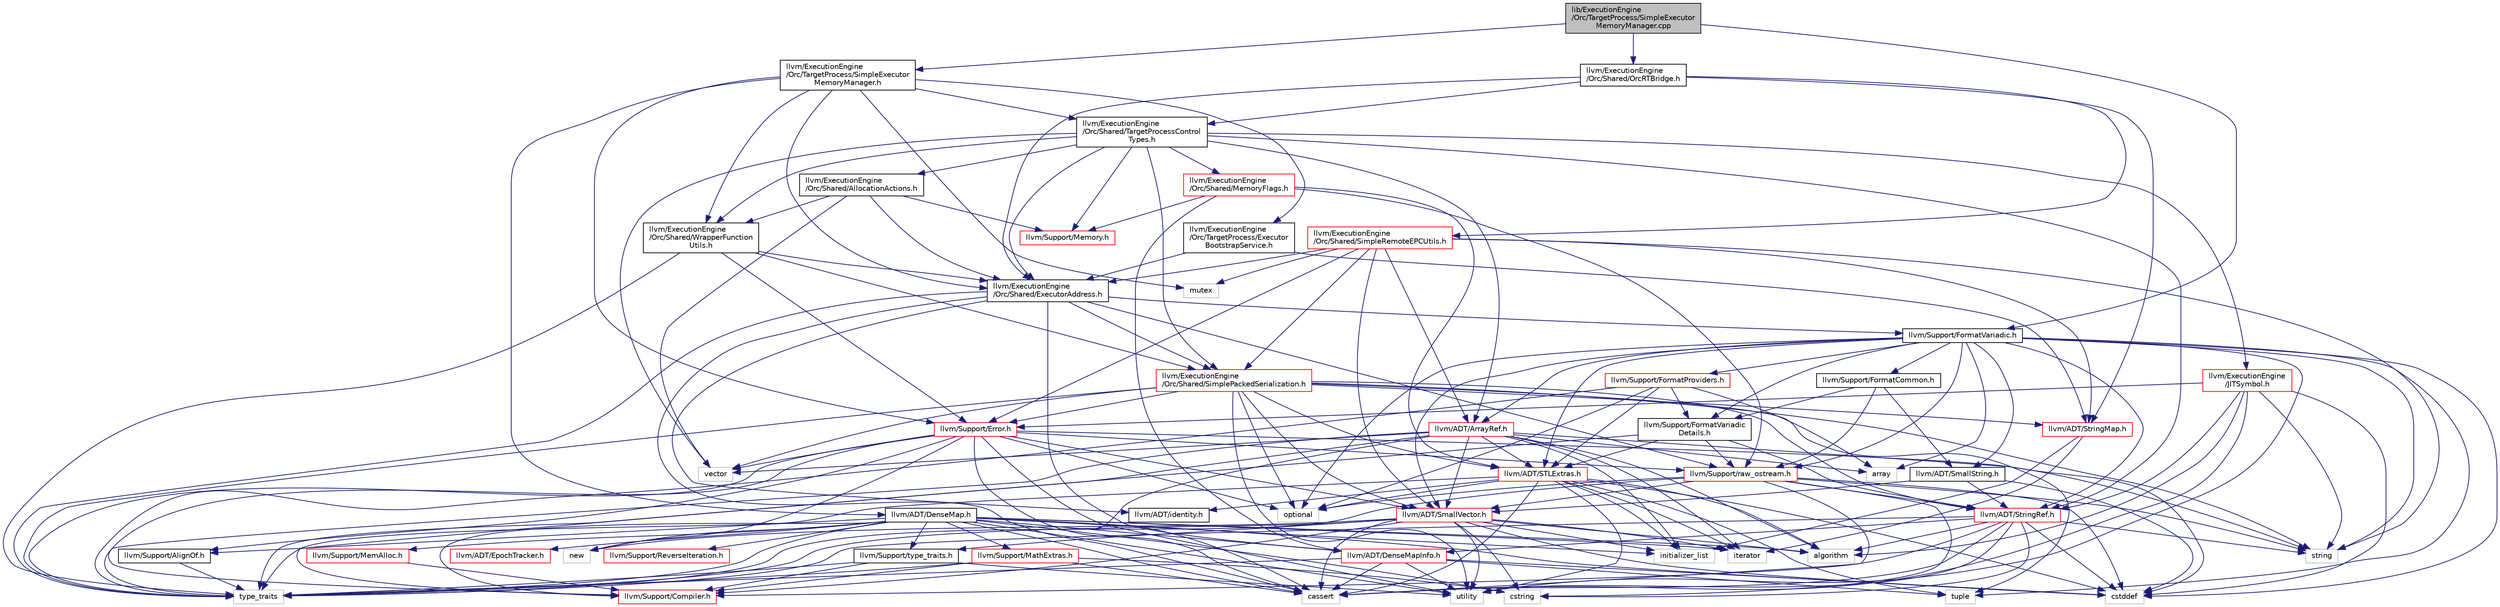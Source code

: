 digraph "lib/ExecutionEngine/Orc/TargetProcess/SimpleExecutorMemoryManager.cpp"
{
 // LATEX_PDF_SIZE
  bgcolor="transparent";
  edge [fontname="Helvetica",fontsize="10",labelfontname="Helvetica",labelfontsize="10"];
  node [fontname="Helvetica",fontsize="10",shape=record];
  Node1 [label="lib/ExecutionEngine\l/Orc/TargetProcess/SimpleExecutor\lMemoryManager.cpp",height=0.2,width=0.4,color="black", fillcolor="grey75", style="filled", fontcolor="black",tooltip=" "];
  Node1 -> Node2 [color="midnightblue",fontsize="10",style="solid",fontname="Helvetica"];
  Node2 [label="llvm/ExecutionEngine\l/Orc/TargetProcess/SimpleExecutor\lMemoryManager.h",height=0.2,width=0.4,color="black",URL="$SimpleExecutorMemoryManager_8h.html",tooltip=" "];
  Node2 -> Node3 [color="midnightblue",fontsize="10",style="solid",fontname="Helvetica"];
  Node3 [label="llvm/ADT/DenseMap.h",height=0.2,width=0.4,color="black",URL="$DenseMap_8h.html",tooltip=" "];
  Node3 -> Node4 [color="midnightblue",fontsize="10",style="solid",fontname="Helvetica"];
  Node4 [label="llvm/ADT/DenseMapInfo.h",height=0.2,width=0.4,color="red",URL="$DenseMapInfo_8h.html",tooltip=" "];
  Node4 -> Node5 [color="midnightblue",fontsize="10",style="solid",fontname="Helvetica"];
  Node5 [label="cassert",height=0.2,width=0.4,color="grey75",tooltip=" "];
  Node4 -> Node6 [color="midnightblue",fontsize="10",style="solid",fontname="Helvetica"];
  Node6 [label="cstddef",height=0.2,width=0.4,color="grey75",tooltip=" "];
  Node4 -> Node8 [color="midnightblue",fontsize="10",style="solid",fontname="Helvetica"];
  Node8 [label="tuple",height=0.2,width=0.4,color="grey75",tooltip=" "];
  Node4 -> Node9 [color="midnightblue",fontsize="10",style="solid",fontname="Helvetica"];
  Node9 [label="type_traits",height=0.2,width=0.4,color="grey75",tooltip=" "];
  Node4 -> Node10 [color="midnightblue",fontsize="10",style="solid",fontname="Helvetica"];
  Node10 [label="utility",height=0.2,width=0.4,color="grey75",tooltip=" "];
  Node3 -> Node12 [color="midnightblue",fontsize="10",style="solid",fontname="Helvetica"];
  Node12 [label="llvm/ADT/EpochTracker.h",height=0.2,width=0.4,color="red",URL="$EpochTracker_8h.html",tooltip=" "];
  Node3 -> Node14 [color="midnightblue",fontsize="10",style="solid",fontname="Helvetica"];
  Node14 [label="llvm/Support/AlignOf.h",height=0.2,width=0.4,color="black",URL="$AlignOf_8h.html",tooltip=" "];
  Node14 -> Node9 [color="midnightblue",fontsize="10",style="solid",fontname="Helvetica"];
  Node3 -> Node15 [color="midnightblue",fontsize="10",style="solid",fontname="Helvetica"];
  Node15 [label="llvm/Support/Compiler.h",height=0.2,width=0.4,color="red",URL="$Compiler_8h.html",tooltip=" "];
  Node3 -> Node18 [color="midnightblue",fontsize="10",style="solid",fontname="Helvetica"];
  Node18 [label="llvm/Support/MathExtras.h",height=0.2,width=0.4,color="red",URL="$MathExtras_8h.html",tooltip=" "];
  Node18 -> Node15 [color="midnightblue",fontsize="10",style="solid",fontname="Helvetica"];
  Node18 -> Node5 [color="midnightblue",fontsize="10",style="solid",fontname="Helvetica"];
  Node18 -> Node21 [color="midnightblue",fontsize="10",style="solid",fontname="Helvetica"];
  Node21 [label="cstring",height=0.2,width=0.4,color="grey75",tooltip=" "];
  Node18 -> Node9 [color="midnightblue",fontsize="10",style="solid",fontname="Helvetica"];
  Node3 -> Node23 [color="midnightblue",fontsize="10",style="solid",fontname="Helvetica"];
  Node23 [label="llvm/Support/MemAlloc.h",height=0.2,width=0.4,color="red",URL="$MemAlloc_8h.html",tooltip=" "];
  Node23 -> Node15 [color="midnightblue",fontsize="10",style="solid",fontname="Helvetica"];
  Node3 -> Node26 [color="midnightblue",fontsize="10",style="solid",fontname="Helvetica"];
  Node26 [label="llvm/Support/ReverseIteration.h",height=0.2,width=0.4,color="red",URL="$ReverseIteration_8h.html",tooltip=" "];
  Node3 -> Node33 [color="midnightblue",fontsize="10",style="solid",fontname="Helvetica"];
  Node33 [label="llvm/Support/type_traits.h",height=0.2,width=0.4,color="black",URL="$type__traits_8h.html",tooltip=" "];
  Node33 -> Node15 [color="midnightblue",fontsize="10",style="solid",fontname="Helvetica"];
  Node33 -> Node9 [color="midnightblue",fontsize="10",style="solid",fontname="Helvetica"];
  Node33 -> Node10 [color="midnightblue",fontsize="10",style="solid",fontname="Helvetica"];
  Node3 -> Node34 [color="midnightblue",fontsize="10",style="solid",fontname="Helvetica"];
  Node34 [label="algorithm",height=0.2,width=0.4,color="grey75",tooltip=" "];
  Node3 -> Node5 [color="midnightblue",fontsize="10",style="solid",fontname="Helvetica"];
  Node3 -> Node6 [color="midnightblue",fontsize="10",style="solid",fontname="Helvetica"];
  Node3 -> Node21 [color="midnightblue",fontsize="10",style="solid",fontname="Helvetica"];
  Node3 -> Node35 [color="midnightblue",fontsize="10",style="solid",fontname="Helvetica"];
  Node35 [label="initializer_list",height=0.2,width=0.4,color="grey75",tooltip=" "];
  Node3 -> Node36 [color="midnightblue",fontsize="10",style="solid",fontname="Helvetica"];
  Node36 [label="iterator",height=0.2,width=0.4,color="grey75",tooltip=" "];
  Node3 -> Node37 [color="midnightblue",fontsize="10",style="solid",fontname="Helvetica"];
  Node37 [label="new",height=0.2,width=0.4,color="grey75",tooltip=" "];
  Node3 -> Node9 [color="midnightblue",fontsize="10",style="solid",fontname="Helvetica"];
  Node3 -> Node10 [color="midnightblue",fontsize="10",style="solid",fontname="Helvetica"];
  Node2 -> Node38 [color="midnightblue",fontsize="10",style="solid",fontname="Helvetica"];
  Node38 [label="llvm/ExecutionEngine\l/Orc/Shared/ExecutorAddress.h",height=0.2,width=0.4,color="black",URL="$ExecutorAddress_8h.html",tooltip=" "];
  Node38 -> Node4 [color="midnightblue",fontsize="10",style="solid",fontname="Helvetica"];
  Node38 -> Node39 [color="midnightblue",fontsize="10",style="solid",fontname="Helvetica"];
  Node39 [label="llvm/ADT/identity.h",height=0.2,width=0.4,color="black",URL="$identity_8h.html",tooltip=" "];
  Node38 -> Node40 [color="midnightblue",fontsize="10",style="solid",fontname="Helvetica"];
  Node40 [label="llvm/ExecutionEngine\l/Orc/Shared/SimplePackedSerialization.h",height=0.2,width=0.4,color="red",URL="$SimplePackedSerialization_8h.html",tooltip=" "];
  Node40 -> Node41 [color="midnightblue",fontsize="10",style="solid",fontname="Helvetica"];
  Node41 [label="llvm/ADT/STLExtras.h",height=0.2,width=0.4,color="red",URL="$STLExtras_8h.html",tooltip=" "];
  Node41 -> Node39 [color="midnightblue",fontsize="10",style="solid",fontname="Helvetica"];
  Node41 -> Node34 [color="midnightblue",fontsize="10",style="solid",fontname="Helvetica"];
  Node41 -> Node5 [color="midnightblue",fontsize="10",style="solid",fontname="Helvetica"];
  Node41 -> Node6 [color="midnightblue",fontsize="10",style="solid",fontname="Helvetica"];
  Node41 -> Node35 [color="midnightblue",fontsize="10",style="solid",fontname="Helvetica"];
  Node41 -> Node36 [color="midnightblue",fontsize="10",style="solid",fontname="Helvetica"];
  Node41 -> Node45 [color="midnightblue",fontsize="10",style="solid",fontname="Helvetica"];
  Node45 [label="optional",height=0.2,width=0.4,color="grey75",tooltip=" "];
  Node41 -> Node8 [color="midnightblue",fontsize="10",style="solid",fontname="Helvetica"];
  Node41 -> Node9 [color="midnightblue",fontsize="10",style="solid",fontname="Helvetica"];
  Node41 -> Node10 [color="midnightblue",fontsize="10",style="solid",fontname="Helvetica"];
  Node40 -> Node53 [color="midnightblue",fontsize="10",style="solid",fontname="Helvetica"];
  Node53 [label="llvm/ADT/SmallVector.h",height=0.2,width=0.4,color="red",URL="$SmallVector_8h.html",tooltip=" "];
  Node53 -> Node15 [color="midnightblue",fontsize="10",style="solid",fontname="Helvetica"];
  Node53 -> Node33 [color="midnightblue",fontsize="10",style="solid",fontname="Helvetica"];
  Node53 -> Node34 [color="midnightblue",fontsize="10",style="solid",fontname="Helvetica"];
  Node53 -> Node5 [color="midnightblue",fontsize="10",style="solid",fontname="Helvetica"];
  Node53 -> Node6 [color="midnightblue",fontsize="10",style="solid",fontname="Helvetica"];
  Node53 -> Node21 [color="midnightblue",fontsize="10",style="solid",fontname="Helvetica"];
  Node53 -> Node35 [color="midnightblue",fontsize="10",style="solid",fontname="Helvetica"];
  Node53 -> Node36 [color="midnightblue",fontsize="10",style="solid",fontname="Helvetica"];
  Node53 -> Node37 [color="midnightblue",fontsize="10",style="solid",fontname="Helvetica"];
  Node53 -> Node9 [color="midnightblue",fontsize="10",style="solid",fontname="Helvetica"];
  Node53 -> Node10 [color="midnightblue",fontsize="10",style="solid",fontname="Helvetica"];
  Node40 -> Node54 [color="midnightblue",fontsize="10",style="solid",fontname="Helvetica"];
  Node54 [label="llvm/ADT/StringMap.h",height=0.2,width=0.4,color="red",URL="$ADT_2StringMap_8h.html",tooltip=" "];
  Node54 -> Node35 [color="midnightblue",fontsize="10",style="solid",fontname="Helvetica"];
  Node54 -> Node36 [color="midnightblue",fontsize="10",style="solid",fontname="Helvetica"];
  Node40 -> Node56 [color="midnightblue",fontsize="10",style="solid",fontname="Helvetica"];
  Node56 [label="llvm/ADT/StringRef.h",height=0.2,width=0.4,color="red",URL="$StringRef_8h.html",tooltip=" "];
  Node56 -> Node4 [color="midnightblue",fontsize="10",style="solid",fontname="Helvetica"];
  Node56 -> Node15 [color="midnightblue",fontsize="10",style="solid",fontname="Helvetica"];
  Node56 -> Node34 [color="midnightblue",fontsize="10",style="solid",fontname="Helvetica"];
  Node56 -> Node5 [color="midnightblue",fontsize="10",style="solid",fontname="Helvetica"];
  Node56 -> Node6 [color="midnightblue",fontsize="10",style="solid",fontname="Helvetica"];
  Node56 -> Node21 [color="midnightblue",fontsize="10",style="solid",fontname="Helvetica"];
  Node56 -> Node46 [color="midnightblue",fontsize="10",style="solid",fontname="Helvetica"];
  Node46 [label="string",height=0.2,width=0.4,color="grey75",tooltip=" "];
  Node56 -> Node9 [color="midnightblue",fontsize="10",style="solid",fontname="Helvetica"];
  Node56 -> Node10 [color="midnightblue",fontsize="10",style="solid",fontname="Helvetica"];
  Node40 -> Node59 [color="midnightblue",fontsize="10",style="solid",fontname="Helvetica"];
  Node59 [label="llvm/Support/Error.h",height=0.2,width=0.4,color="red",URL="$Support_2Error_8h.html",tooltip=" "];
  Node59 -> Node53 [color="midnightblue",fontsize="10",style="solid",fontname="Helvetica"];
  Node59 -> Node14 [color="midnightblue",fontsize="10",style="solid",fontname="Helvetica"];
  Node59 -> Node15 [color="midnightblue",fontsize="10",style="solid",fontname="Helvetica"];
  Node59 -> Node75 [color="midnightblue",fontsize="10",style="solid",fontname="Helvetica"];
  Node75 [label="llvm/Support/raw_ostream.h",height=0.2,width=0.4,color="red",URL="$raw__ostream_8h.html",tooltip=" "];
  Node75 -> Node53 [color="midnightblue",fontsize="10",style="solid",fontname="Helvetica"];
  Node75 -> Node56 [color="midnightblue",fontsize="10",style="solid",fontname="Helvetica"];
  Node75 -> Node5 [color="midnightblue",fontsize="10",style="solid",fontname="Helvetica"];
  Node75 -> Node6 [color="midnightblue",fontsize="10",style="solid",fontname="Helvetica"];
  Node75 -> Node21 [color="midnightblue",fontsize="10",style="solid",fontname="Helvetica"];
  Node75 -> Node45 [color="midnightblue",fontsize="10",style="solid",fontname="Helvetica"];
  Node75 -> Node46 [color="midnightblue",fontsize="10",style="solid",fontname="Helvetica"];
  Node75 -> Node9 [color="midnightblue",fontsize="10",style="solid",fontname="Helvetica"];
  Node59 -> Node5 [color="midnightblue",fontsize="10",style="solid",fontname="Helvetica"];
  Node59 -> Node37 [color="midnightblue",fontsize="10",style="solid",fontname="Helvetica"];
  Node59 -> Node45 [color="midnightblue",fontsize="10",style="solid",fontname="Helvetica"];
  Node59 -> Node46 [color="midnightblue",fontsize="10",style="solid",fontname="Helvetica"];
  Node59 -> Node9 [color="midnightblue",fontsize="10",style="solid",fontname="Helvetica"];
  Node59 -> Node10 [color="midnightblue",fontsize="10",style="solid",fontname="Helvetica"];
  Node59 -> Node67 [color="midnightblue",fontsize="10",style="solid",fontname="Helvetica"];
  Node67 [label="vector",height=0.2,width=0.4,color="grey75",tooltip=" "];
  Node40 -> Node45 [color="midnightblue",fontsize="10",style="solid",fontname="Helvetica"];
  Node40 -> Node46 [color="midnightblue",fontsize="10",style="solid",fontname="Helvetica"];
  Node40 -> Node8 [color="midnightblue",fontsize="10",style="solid",fontname="Helvetica"];
  Node40 -> Node9 [color="midnightblue",fontsize="10",style="solid",fontname="Helvetica"];
  Node40 -> Node10 [color="midnightblue",fontsize="10",style="solid",fontname="Helvetica"];
  Node40 -> Node67 [color="midnightblue",fontsize="10",style="solid",fontname="Helvetica"];
  Node38 -> Node76 [color="midnightblue",fontsize="10",style="solid",fontname="Helvetica"];
  Node76 [label="llvm/Support/FormatVariadic.h",height=0.2,width=0.4,color="black",URL="$FormatVariadic_8h.html",tooltip=" "];
  Node76 -> Node65 [color="midnightblue",fontsize="10",style="solid",fontname="Helvetica"];
  Node65 [label="llvm/ADT/ArrayRef.h",height=0.2,width=0.4,color="red",URL="$ArrayRef_8h.html",tooltip=" "];
  Node65 -> Node53 [color="midnightblue",fontsize="10",style="solid",fontname="Helvetica"];
  Node65 -> Node41 [color="midnightblue",fontsize="10",style="solid",fontname="Helvetica"];
  Node65 -> Node15 [color="midnightblue",fontsize="10",style="solid",fontname="Helvetica"];
  Node65 -> Node34 [color="midnightblue",fontsize="10",style="solid",fontname="Helvetica"];
  Node65 -> Node66 [color="midnightblue",fontsize="10",style="solid",fontname="Helvetica"];
  Node66 [label="array",height=0.2,width=0.4,color="grey75",tooltip=" "];
  Node65 -> Node5 [color="midnightblue",fontsize="10",style="solid",fontname="Helvetica"];
  Node65 -> Node6 [color="midnightblue",fontsize="10",style="solid",fontname="Helvetica"];
  Node65 -> Node35 [color="midnightblue",fontsize="10",style="solid",fontname="Helvetica"];
  Node65 -> Node36 [color="midnightblue",fontsize="10",style="solid",fontname="Helvetica"];
  Node65 -> Node9 [color="midnightblue",fontsize="10",style="solid",fontname="Helvetica"];
  Node65 -> Node67 [color="midnightblue",fontsize="10",style="solid",fontname="Helvetica"];
  Node76 -> Node41 [color="midnightblue",fontsize="10",style="solid",fontname="Helvetica"];
  Node76 -> Node68 [color="midnightblue",fontsize="10",style="solid",fontname="Helvetica"];
  Node68 [label="llvm/ADT/SmallString.h",height=0.2,width=0.4,color="black",URL="$SmallString_8h.html",tooltip=" "];
  Node68 -> Node53 [color="midnightblue",fontsize="10",style="solid",fontname="Helvetica"];
  Node68 -> Node56 [color="midnightblue",fontsize="10",style="solid",fontname="Helvetica"];
  Node68 -> Node6 [color="midnightblue",fontsize="10",style="solid",fontname="Helvetica"];
  Node76 -> Node53 [color="midnightblue",fontsize="10",style="solid",fontname="Helvetica"];
  Node76 -> Node56 [color="midnightblue",fontsize="10",style="solid",fontname="Helvetica"];
  Node76 -> Node77 [color="midnightblue",fontsize="10",style="solid",fontname="Helvetica"];
  Node77 [label="llvm/Support/FormatCommon.h",height=0.2,width=0.4,color="black",URL="$FormatCommon_8h.html",tooltip=" "];
  Node77 -> Node68 [color="midnightblue",fontsize="10",style="solid",fontname="Helvetica"];
  Node77 -> Node78 [color="midnightblue",fontsize="10",style="solid",fontname="Helvetica"];
  Node78 [label="llvm/Support/FormatVariadic\lDetails.h",height=0.2,width=0.4,color="black",URL="$FormatVariadicDetails_8h.html",tooltip=" "];
  Node78 -> Node56 [color="midnightblue",fontsize="10",style="solid",fontname="Helvetica"];
  Node78 -> Node41 [color="midnightblue",fontsize="10",style="solid",fontname="Helvetica"];
  Node78 -> Node75 [color="midnightblue",fontsize="10",style="solid",fontname="Helvetica"];
  Node78 -> Node9 [color="midnightblue",fontsize="10",style="solid",fontname="Helvetica"];
  Node77 -> Node75 [color="midnightblue",fontsize="10",style="solid",fontname="Helvetica"];
  Node76 -> Node79 [color="midnightblue",fontsize="10",style="solid",fontname="Helvetica"];
  Node79 [label="llvm/Support/FormatProviders.h",height=0.2,width=0.4,color="red",URL="$FormatProviders_8h.html",tooltip=" "];
  Node79 -> Node41 [color="midnightblue",fontsize="10",style="solid",fontname="Helvetica"];
  Node79 -> Node78 [color="midnightblue",fontsize="10",style="solid",fontname="Helvetica"];
  Node79 -> Node66 [color="midnightblue",fontsize="10",style="solid",fontname="Helvetica"];
  Node79 -> Node45 [color="midnightblue",fontsize="10",style="solid",fontname="Helvetica"];
  Node79 -> Node9 [color="midnightblue",fontsize="10",style="solid",fontname="Helvetica"];
  Node76 -> Node78 [color="midnightblue",fontsize="10",style="solid",fontname="Helvetica"];
  Node76 -> Node75 [color="midnightblue",fontsize="10",style="solid",fontname="Helvetica"];
  Node76 -> Node66 [color="midnightblue",fontsize="10",style="solid",fontname="Helvetica"];
  Node76 -> Node6 [color="midnightblue",fontsize="10",style="solid",fontname="Helvetica"];
  Node76 -> Node45 [color="midnightblue",fontsize="10",style="solid",fontname="Helvetica"];
  Node76 -> Node46 [color="midnightblue",fontsize="10",style="solid",fontname="Helvetica"];
  Node76 -> Node8 [color="midnightblue",fontsize="10",style="solid",fontname="Helvetica"];
  Node76 -> Node10 [color="midnightblue",fontsize="10",style="solid",fontname="Helvetica"];
  Node38 -> Node75 [color="midnightblue",fontsize="10",style="solid",fontname="Helvetica"];
  Node38 -> Node5 [color="midnightblue",fontsize="10",style="solid",fontname="Helvetica"];
  Node38 -> Node9 [color="midnightblue",fontsize="10",style="solid",fontname="Helvetica"];
  Node2 -> Node82 [color="midnightblue",fontsize="10",style="solid",fontname="Helvetica"];
  Node82 [label="llvm/ExecutionEngine\l/Orc/Shared/TargetProcessControl\lTypes.h",height=0.2,width=0.4,color="black",URL="$TargetProcessControlTypes_8h.html",tooltip=" "];
  Node82 -> Node65 [color="midnightblue",fontsize="10",style="solid",fontname="Helvetica"];
  Node82 -> Node56 [color="midnightblue",fontsize="10",style="solid",fontname="Helvetica"];
  Node82 -> Node83 [color="midnightblue",fontsize="10",style="solid",fontname="Helvetica"];
  Node83 [label="llvm/ExecutionEngine\l/JITSymbol.h",height=0.2,width=0.4,color="red",URL="$JITSymbol_8h.html",tooltip=" "];
  Node83 -> Node34 [color="midnightblue",fontsize="10",style="solid",fontname="Helvetica"];
  Node83 -> Node5 [color="midnightblue",fontsize="10",style="solid",fontname="Helvetica"];
  Node83 -> Node6 [color="midnightblue",fontsize="10",style="solid",fontname="Helvetica"];
  Node83 -> Node46 [color="midnightblue",fontsize="10",style="solid",fontname="Helvetica"];
  Node83 -> Node56 [color="midnightblue",fontsize="10",style="solid",fontname="Helvetica"];
  Node83 -> Node59 [color="midnightblue",fontsize="10",style="solid",fontname="Helvetica"];
  Node82 -> Node91 [color="midnightblue",fontsize="10",style="solid",fontname="Helvetica"];
  Node91 [label="llvm/ExecutionEngine\l/Orc/Shared/AllocationActions.h",height=0.2,width=0.4,color="black",URL="$AllocationActions_8h.html",tooltip=" "];
  Node91 -> Node38 [color="midnightblue",fontsize="10",style="solid",fontname="Helvetica"];
  Node91 -> Node92 [color="midnightblue",fontsize="10",style="solid",fontname="Helvetica"];
  Node92 [label="llvm/ExecutionEngine\l/Orc/Shared/WrapperFunction\lUtils.h",height=0.2,width=0.4,color="black",URL="$WrapperFunctionUtils_8h.html",tooltip=" "];
  Node92 -> Node38 [color="midnightblue",fontsize="10",style="solid",fontname="Helvetica"];
  Node92 -> Node40 [color="midnightblue",fontsize="10",style="solid",fontname="Helvetica"];
  Node92 -> Node59 [color="midnightblue",fontsize="10",style="solid",fontname="Helvetica"];
  Node92 -> Node9 [color="midnightblue",fontsize="10",style="solid",fontname="Helvetica"];
  Node91 -> Node93 [color="midnightblue",fontsize="10",style="solid",fontname="Helvetica"];
  Node93 [label="llvm/Support/Memory.h",height=0.2,width=0.4,color="red",URL="$Memory_8h.html",tooltip=" "];
  Node91 -> Node67 [color="midnightblue",fontsize="10",style="solid",fontname="Helvetica"];
  Node82 -> Node38 [color="midnightblue",fontsize="10",style="solid",fontname="Helvetica"];
  Node82 -> Node94 [color="midnightblue",fontsize="10",style="solid",fontname="Helvetica"];
  Node94 [label="llvm/ExecutionEngine\l/Orc/Shared/MemoryFlags.h",height=0.2,width=0.4,color="red",URL="$MemoryFlags_8h.html",tooltip=" "];
  Node94 -> Node4 [color="midnightblue",fontsize="10",style="solid",fontname="Helvetica"];
  Node94 -> Node41 [color="midnightblue",fontsize="10",style="solid",fontname="Helvetica"];
  Node94 -> Node93 [color="midnightblue",fontsize="10",style="solid",fontname="Helvetica"];
  Node94 -> Node75 [color="midnightblue",fontsize="10",style="solid",fontname="Helvetica"];
  Node82 -> Node40 [color="midnightblue",fontsize="10",style="solid",fontname="Helvetica"];
  Node82 -> Node92 [color="midnightblue",fontsize="10",style="solid",fontname="Helvetica"];
  Node82 -> Node93 [color="midnightblue",fontsize="10",style="solid",fontname="Helvetica"];
  Node82 -> Node67 [color="midnightblue",fontsize="10",style="solid",fontname="Helvetica"];
  Node2 -> Node92 [color="midnightblue",fontsize="10",style="solid",fontname="Helvetica"];
  Node2 -> Node95 [color="midnightblue",fontsize="10",style="solid",fontname="Helvetica"];
  Node95 [label="llvm/ExecutionEngine\l/Orc/TargetProcess/Executor\lBootstrapService.h",height=0.2,width=0.4,color="black",URL="$ExecutorBootstrapService_8h.html",tooltip=" "];
  Node95 -> Node54 [color="midnightblue",fontsize="10",style="solid",fontname="Helvetica"];
  Node95 -> Node38 [color="midnightblue",fontsize="10",style="solid",fontname="Helvetica"];
  Node2 -> Node59 [color="midnightblue",fontsize="10",style="solid",fontname="Helvetica"];
  Node2 -> Node96 [color="midnightblue",fontsize="10",style="solid",fontname="Helvetica"];
  Node96 [label="mutex",height=0.2,width=0.4,color="grey75",tooltip=" "];
  Node1 -> Node97 [color="midnightblue",fontsize="10",style="solid",fontname="Helvetica"];
  Node97 [label="llvm/ExecutionEngine\l/Orc/Shared/OrcRTBridge.h",height=0.2,width=0.4,color="black",URL="$OrcRTBridge_8h.html",tooltip=" "];
  Node97 -> Node54 [color="midnightblue",fontsize="10",style="solid",fontname="Helvetica"];
  Node97 -> Node38 [color="midnightblue",fontsize="10",style="solid",fontname="Helvetica"];
  Node97 -> Node98 [color="midnightblue",fontsize="10",style="solid",fontname="Helvetica"];
  Node98 [label="llvm/ExecutionEngine\l/Orc/Shared/SimpleRemoteEPCUtils.h",height=0.2,width=0.4,color="red",URL="$SimpleRemoteEPCUtils_8h.html",tooltip=" "];
  Node98 -> Node65 [color="midnightblue",fontsize="10",style="solid",fontname="Helvetica"];
  Node98 -> Node53 [color="midnightblue",fontsize="10",style="solid",fontname="Helvetica"];
  Node98 -> Node54 [color="midnightblue",fontsize="10",style="solid",fontname="Helvetica"];
  Node98 -> Node38 [color="midnightblue",fontsize="10",style="solid",fontname="Helvetica"];
  Node98 -> Node40 [color="midnightblue",fontsize="10",style="solid",fontname="Helvetica"];
  Node98 -> Node59 [color="midnightblue",fontsize="10",style="solid",fontname="Helvetica"];
  Node98 -> Node96 [color="midnightblue",fontsize="10",style="solid",fontname="Helvetica"];
  Node98 -> Node46 [color="midnightblue",fontsize="10",style="solid",fontname="Helvetica"];
  Node97 -> Node82 [color="midnightblue",fontsize="10",style="solid",fontname="Helvetica"];
  Node1 -> Node76 [color="midnightblue",fontsize="10",style="solid",fontname="Helvetica"];
}
